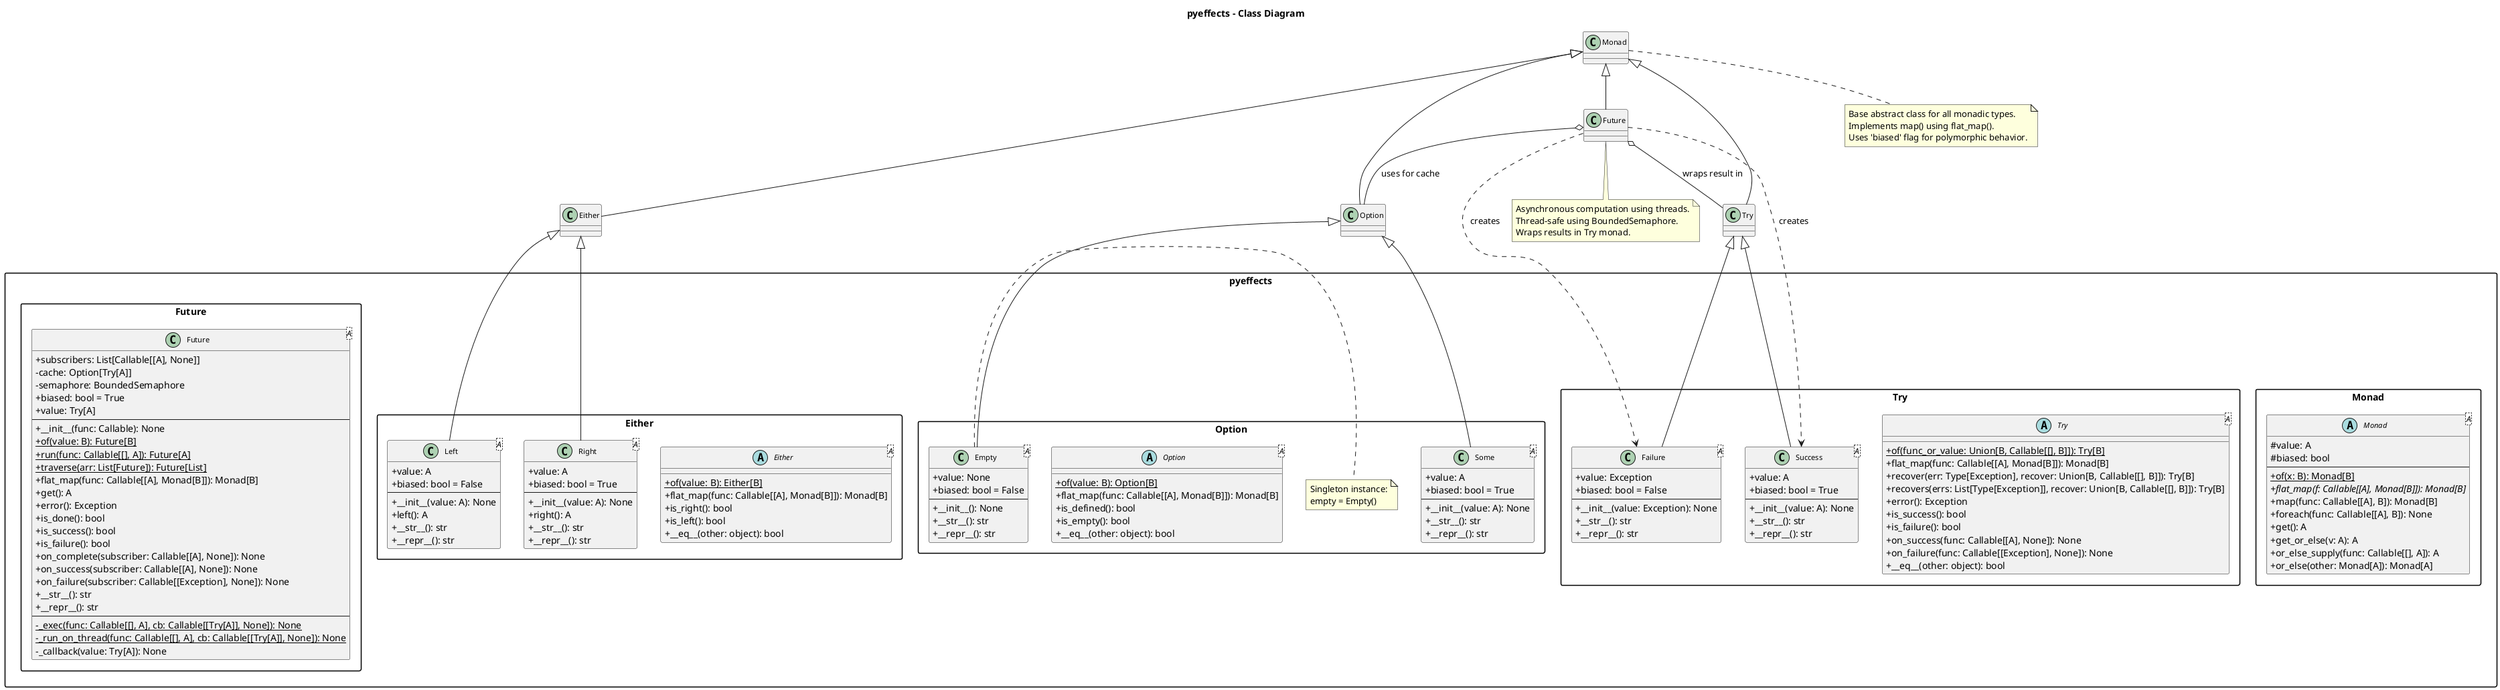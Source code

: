 @startuml pyeffects_class_diagram

!define ABSTRACT_CLASS abstract class
!define INTERFACE interface

skinparam classAttributeIconSize 0
skinparam classFontSize 11
skinparam packageStyle rectangle

title pyeffects - Class Diagram

package "pyeffects.Monad" {
    abstract class Monad<A> {
        # value: A
        # biased: bool
        --
        + {static} of(x: B): Monad[B]
        + {abstract} flat_map(f: Callable[[A], Monad[B]]): Monad[B]
        + map(func: Callable[[A], B]): Monad[B]
        + foreach(func: Callable[[A], B]): None
        + get(): A
        + get_or_else(v: A): A
        + or_else_supply(func: Callable[[], A]): A
        + or_else(other: Monad[A]): Monad[A]
    }
}

package "pyeffects.Option" {
    abstract class Option<A> {
        + {static} of(value: B): Option[B]
        + flat_map(func: Callable[[A], Monad[B]]): Monad[B]
        + is_defined(): bool
        + is_empty(): bool
        + __eq__(other: object): bool
    }
    
    class Some<A> {
        + value: A
        + biased: bool = True
        --
        + __init__(value: A): None
        + __str__(): str
        + __repr__(): str
    }
    
    class Empty<A> {
        + value: None
        + biased: bool = False
        --
        + __init__(): None
        + __str__(): str
        + __repr__(): str
    }
    
    note right of Empty
        Singleton instance:
        empty = Empty()
    end note
}

package "pyeffects.Either" {
    abstract class Either<A> {
        + {static} of(value: B): Either[B]
        + flat_map(func: Callable[[A], Monad[B]]): Monad[B]
        + is_right(): bool
        + is_left(): bool
        + __eq__(other: object): bool
    }
    
    class Left<A> {
        + value: A
        + biased: bool = False
        --
        + __init__(value: A): None
        + left(): A
        + __str__(): str
        + __repr__(): str
    }
    
    class Right<A> {
        + value: A
        + biased: bool = True
        --
        + __init__(value: A): None
        + right(): A
        + __str__(): str
        + __repr__(): str
    }
}

package "pyeffects.Try" {
    abstract class Try<A> {
        + {static} of(func_or_value: Union[B, Callable[[], B]]): Try[B]
        + flat_map(func: Callable[[A], Monad[B]]): Monad[B]
        + recover(err: Type[Exception], recover: Union[B, Callable[[], B]]): Try[B]
        + recovers(errs: List[Type[Exception]], recover: Union[B, Callable[[], B]]): Try[B]
        + error(): Exception
        + is_success(): bool
        + is_failure(): bool
        + on_success(func: Callable[[A], None]): None
        + on_failure(func: Callable[[Exception], None]): None
        + __eq__(other: object): bool
    }
    
    class Success<A> {
        + value: A
        + biased: bool = True
        --
        + __init__(value: A): None
        + __str__(): str
        + __repr__(): str
    }
    
    class Failure<A> {
        + value: Exception
        + biased: bool = False
        --
        + __init__(value: Exception): None
        + __str__(): str
        + __repr__(): str
    }
}

package "pyeffects.Future" {
    class Future<A> {
        + subscribers: List[Callable[[A], None]]
        - cache: Option[Try[A]]
        - semaphore: BoundedSemaphore
        + biased: bool = True
        + value: Try[A]
        --
        + __init__(func: Callable): None
        + {static} of(value: B): Future[B]
        + {static} run(func: Callable[[], A]): Future[A]
        + {static} traverse(arr: List[Future]): Future[List]
        + flat_map(func: Callable[[A], Monad[B]]): Monad[B]
        + get(): A
        + error(): Exception
        + is_done(): bool
        + is_success(): bool
        + is_failure(): bool
        + on_complete(subscriber: Callable[[A], None]): None
        + on_success(subscriber: Callable[[A], None]): None
        + on_failure(subscriber: Callable[[Exception], None]): None
        + __str__(): str
        + __repr__(): str
        --
        - {static} _exec(func: Callable[[], A], cb: Callable[[Try[A]], None]): None
        - {static} _run_on_thread(func: Callable[[], A], cb: Callable[[Try[A]], None]): None
        - _callback(value: Try[A]): None
    }
}

' Inheritance relationships
Monad <|-- Option
Monad <|-- Either
Monad <|-- Try
Monad <|-- Future

Option <|-- Some
Option <|-- Empty

Either <|-- Left
Either <|-- Right

Try <|-- Success
Try <|-- Failure

' Composition relationships
Future o-- Try : wraps result in
Future o-- Option : uses for cache

' Dependencies
Future ..> Success : creates
Future ..> Failure : creates

note bottom of Monad
    Base abstract class for all monadic types.
    Implements map() using flat_map().
    Uses 'biased' flag for polymorphic behavior.
end note

note bottom of Future
    Asynchronous computation using threads.
    Thread-safe using BoundedSemaphore.
    Wraps results in Try monad.
end note

@enduml

